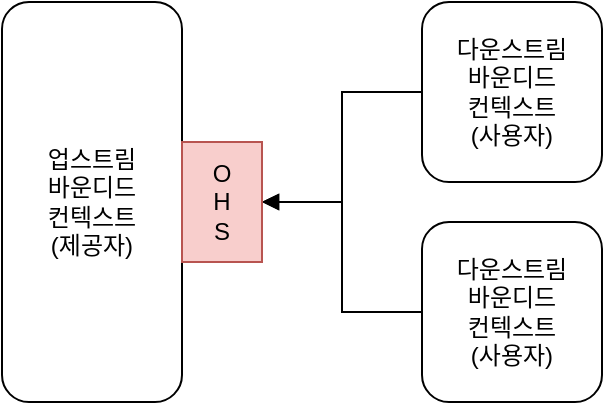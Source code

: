 <mxfile version="26.1.1">
  <diagram name="Page-1" id="7bOllkHStuh1TYRsHaeX">
    <mxGraphModel dx="1114" dy="878" grid="1" gridSize="10" guides="1" tooltips="1" connect="1" arrows="1" fold="1" page="1" pageScale="1" pageWidth="827" pageHeight="1169" math="0" shadow="0">
      <root>
        <mxCell id="0" />
        <mxCell id="1" parent="0" />
        <mxCell id="1edeCSgpUxVy40JazOMa-1" value="업스트림&lt;div&gt;바운디드&lt;/div&gt;&lt;div&gt;컨텍스트&lt;/div&gt;&lt;div&gt;(제공자)&lt;/div&gt;" style="rounded=1;whiteSpace=wrap;html=1;" parent="1" vertex="1">
          <mxGeometry x="180" y="190" width="90" height="200" as="geometry" />
        </mxCell>
        <mxCell id="1edeCSgpUxVy40JazOMa-5" style="edgeStyle=orthogonalEdgeStyle;rounded=0;orthogonalLoop=1;jettySize=auto;html=1;entryX=1;entryY=0.5;entryDx=0;entryDy=0;endArrow=block;endFill=1;" parent="1" source="1edeCSgpUxVy40JazOMa-2" target="1edeCSgpUxVy40JazOMa-4" edge="1">
          <mxGeometry relative="1" as="geometry" />
        </mxCell>
        <mxCell id="1edeCSgpUxVy40JazOMa-2" value="다운스트림&lt;div&gt;바운디드&lt;/div&gt;&lt;div&gt;컨텍스트&lt;/div&gt;&lt;div&gt;(사용자)&lt;/div&gt;" style="rounded=1;whiteSpace=wrap;html=1;" parent="1" vertex="1">
          <mxGeometry x="390" y="190" width="90" height="90" as="geometry" />
        </mxCell>
        <mxCell id="1edeCSgpUxVy40JazOMa-6" style="edgeStyle=orthogonalEdgeStyle;rounded=0;orthogonalLoop=1;jettySize=auto;html=1;entryX=1;entryY=0.5;entryDx=0;entryDy=0;endArrow=block;endFill=1;" parent="1" source="1edeCSgpUxVy40JazOMa-3" target="1edeCSgpUxVy40JazOMa-4" edge="1">
          <mxGeometry relative="1" as="geometry" />
        </mxCell>
        <mxCell id="1edeCSgpUxVy40JazOMa-3" value="다운스트림&lt;div&gt;바운디드&lt;/div&gt;&lt;div&gt;컨텍스트&lt;/div&gt;&lt;div&gt;(사용자)&lt;/div&gt;" style="rounded=1;whiteSpace=wrap;html=1;" parent="1" vertex="1">
          <mxGeometry x="390" y="300" width="90" height="90" as="geometry" />
        </mxCell>
        <mxCell id="1edeCSgpUxVy40JazOMa-4" value="O&lt;div&gt;H&lt;/div&gt;&lt;div&gt;S&lt;/div&gt;" style="rounded=0;whiteSpace=wrap;html=1;fillColor=#f8cecc;strokeColor=#b85450;" parent="1" vertex="1">
          <mxGeometry x="270" y="260" width="40" height="60" as="geometry" />
        </mxCell>
      </root>
    </mxGraphModel>
  </diagram>
</mxfile>
